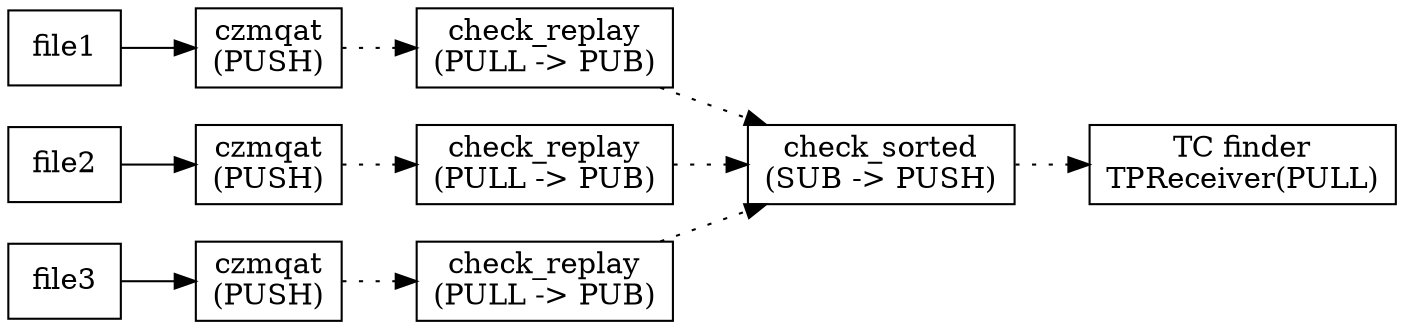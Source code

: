 digraph replay {
        rankdir=LR
        node[shape=box]
        
        file1[label="file1"]
        file2[label="file2"]
        file3[label="file3"]

        znc1[label="czmqat\n(PUSH)"]
        znc2[label="czmqat\n(PUSH)"]
        znc3[label="czmqat\n(PUSH)"]

        rp1[label="check_replay\n(PULL -> PUB)"]
        rp2[label="check_replay\n(PULL -> PUB)"]
        rp3[label="check_replay\n(PULL -> PUB)"]

        sorter[label="check_sorted\n(SUB -> PUSH)"]

        tcf[label="TC finder\nTPReceiver(PULL)"]

        edge[style=solid]

        file1->znc1
        file2->znc2
        file3->znc3

        edge[style=dotted]
        znc1->rp1->sorter
        znc2->rp2->sorter
        znc3->rp3->sorter

        sorter->tcf
        
}
